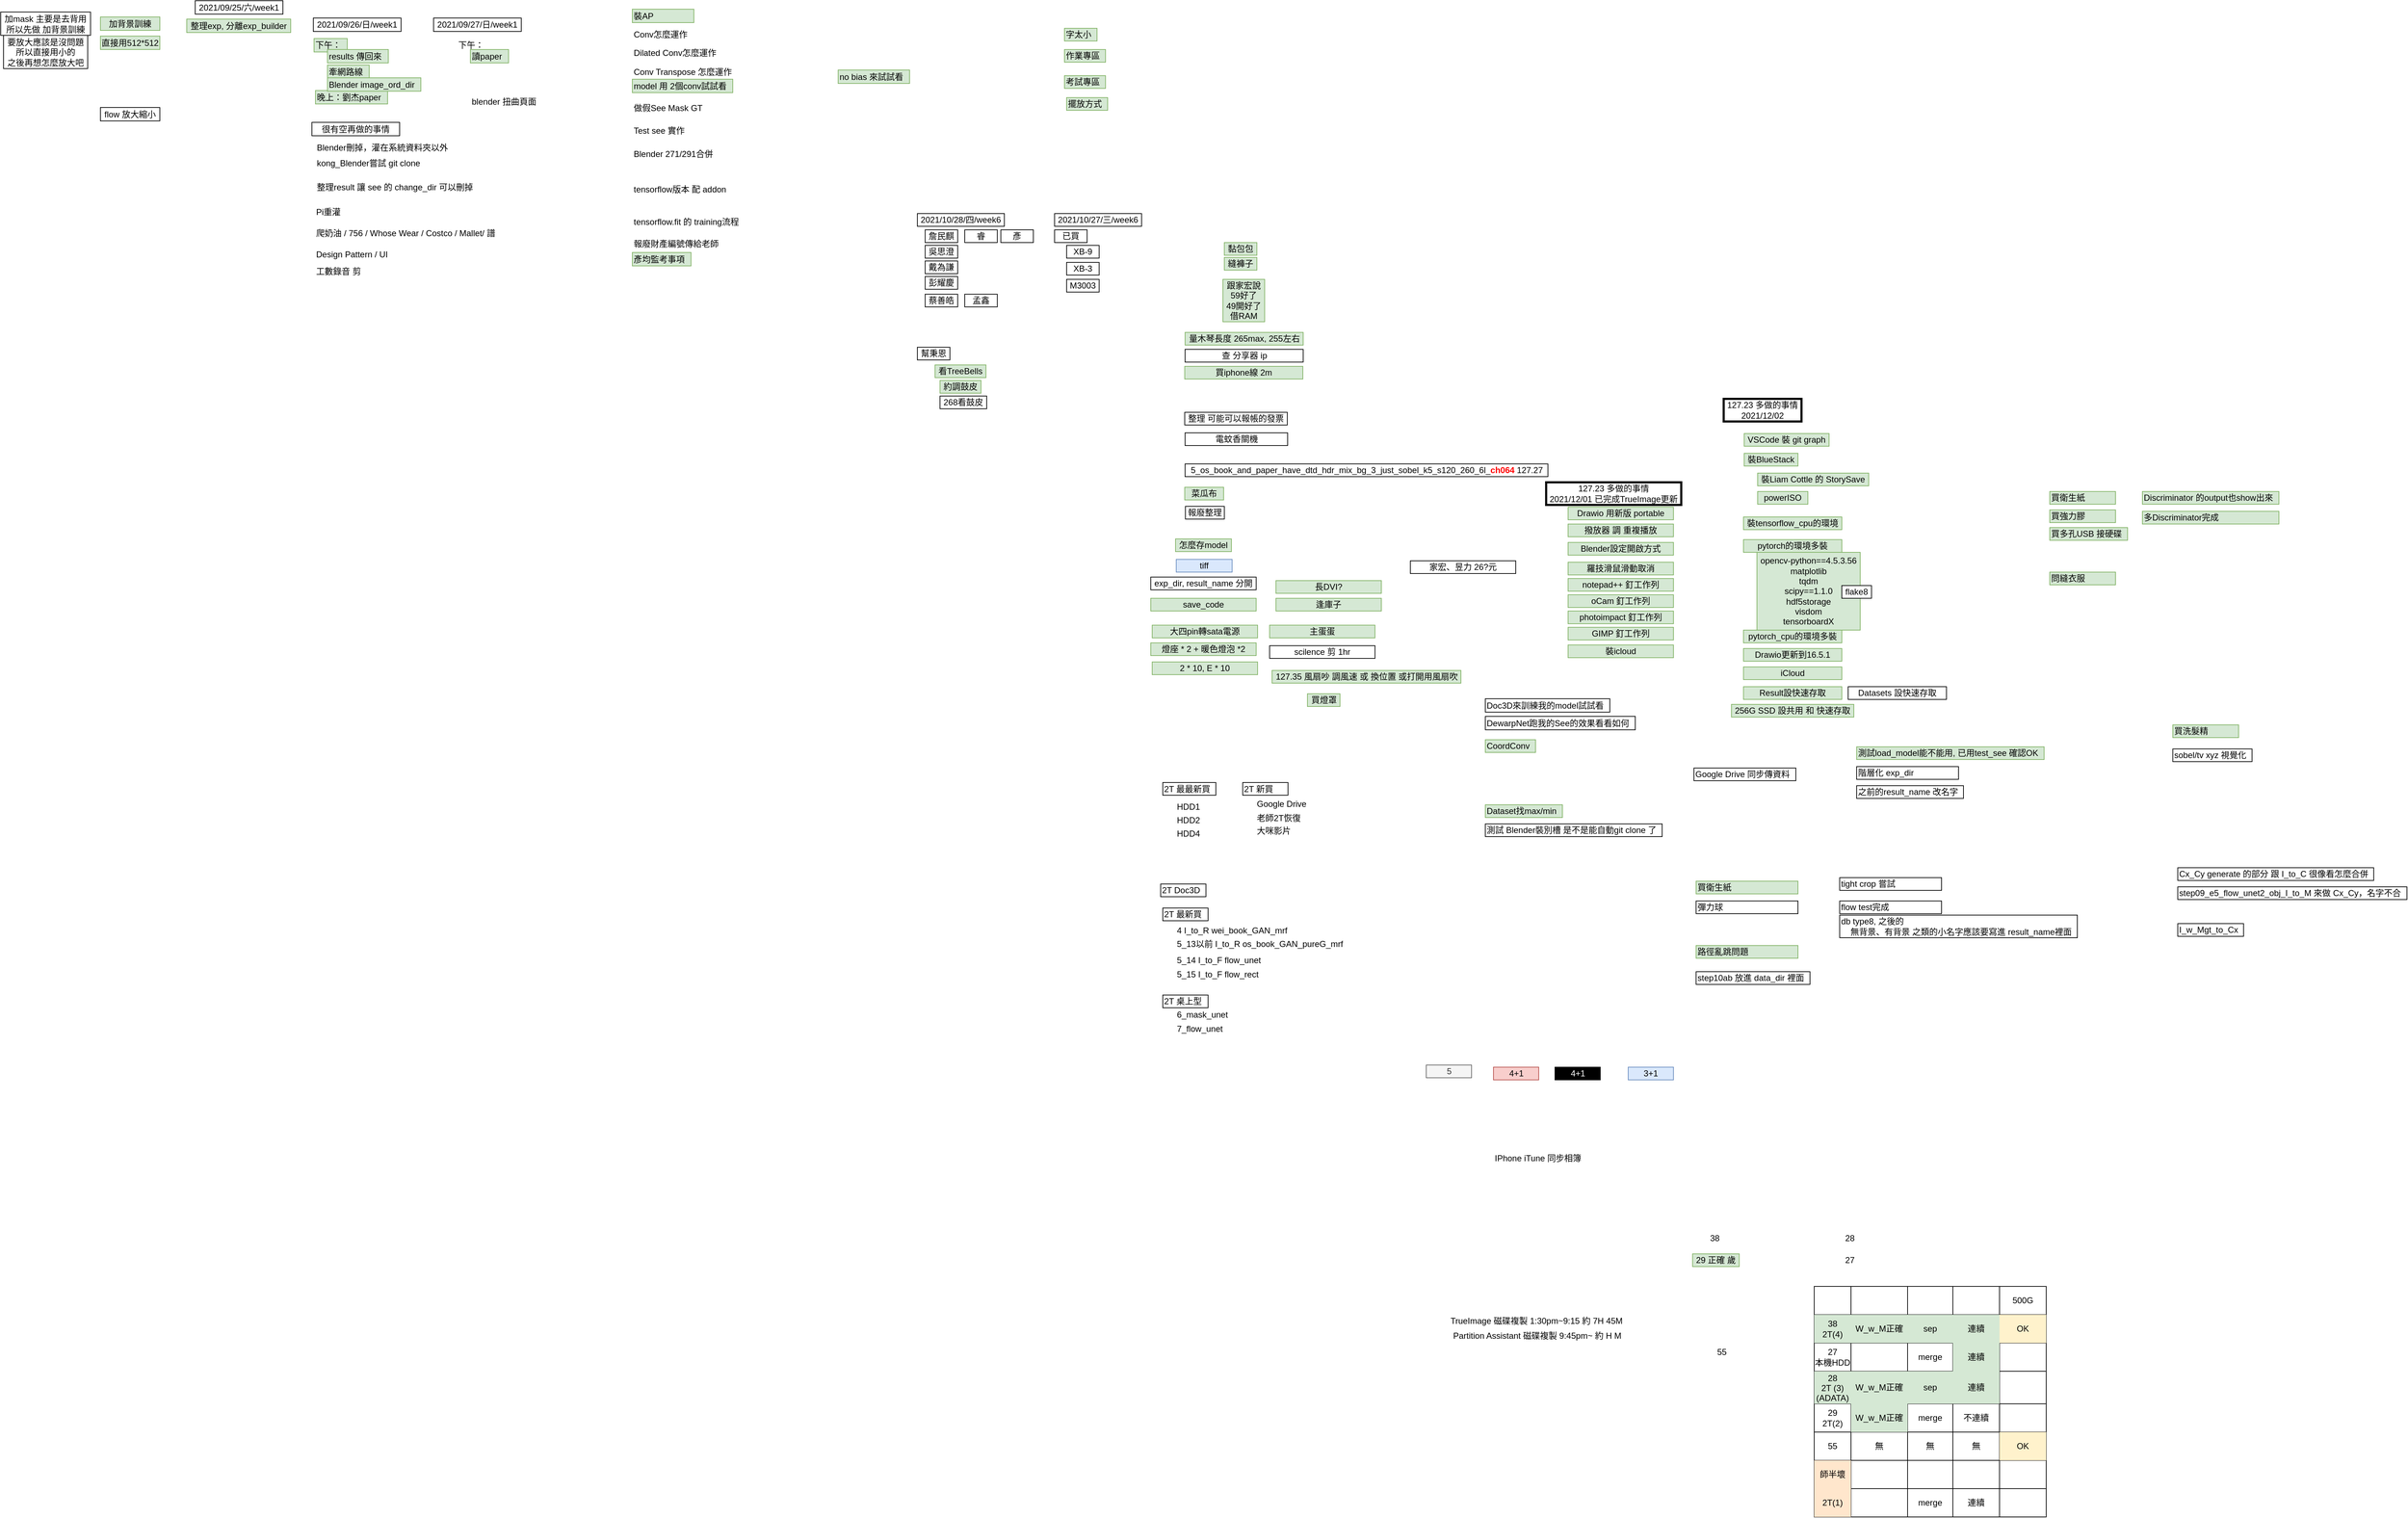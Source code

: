 <mxfile version="16.5.1" type="device"><diagram id="uDpxxkspIteosalT3DO5" name="第1頁"><mxGraphModel dx="1422" dy="865" grid="0" gridSize="1" guides="1" tooltips="1" connect="1" arrows="1" fold="1" page="0" pageScale="1" pageWidth="827" pageHeight="1169" math="0" shadow="0"><root><mxCell id="0"/><mxCell id="1" parent="0"/><mxCell id="Za3MNvNCFRPRlyvjwcOU-1" value="flow 放大縮小" style="rounded=0;whiteSpace=wrap;html=1;" parent="1" vertex="1"><mxGeometry x="340" y="390" width="84" height="19" as="geometry"/></mxCell><mxCell id="Za3MNvNCFRPRlyvjwcOU-2" value="加背景訓練" style="rounded=0;whiteSpace=wrap;html=1;fillColor=#d5e8d4;strokeColor=#82b366;" parent="1" vertex="1"><mxGeometry x="340" y="262" width="84" height="19" as="geometry"/></mxCell><mxCell id="Za3MNvNCFRPRlyvjwcOU-3" value="直接用512*512" style="rounded=0;whiteSpace=wrap;html=1;fillColor=#d5e8d4;strokeColor=#82b366;" parent="1" vertex="1"><mxGeometry x="340" y="289" width="84" height="19" as="geometry"/></mxCell><mxCell id="Za3MNvNCFRPRlyvjwcOU-4" value="加mask 主要是去背用&lt;br&gt;所以先做 加背景訓練" style="rounded=0;whiteSpace=wrap;html=1;" parent="1" vertex="1"><mxGeometry x="199" y="255" width="127" height="33" as="geometry"/></mxCell><mxCell id="Za3MNvNCFRPRlyvjwcOU-5" value="要放大應該是沒問題&lt;br&gt;所以直接用小的&lt;br&gt;之後再想怎麼放大吧" style="rounded=0;whiteSpace=wrap;html=1;" parent="1" vertex="1"><mxGeometry x="203" y="288" width="119" height="47" as="geometry"/></mxCell><mxCell id="7-UM8-9DbwGqeUvCle2g-1" value="整理exp, 分離exp_builder" style="rounded=0;whiteSpace=wrap;html=1;fillColor=#d5e8d4;strokeColor=#82b366;" parent="1" vertex="1"><mxGeometry x="462" y="265" width="147" height="19" as="geometry"/></mxCell><mxCell id="YjZ_832kcg7ZtgB7gZkG-1" value="下午：" style="rounded=0;whiteSpace=wrap;html=1;align=left;strokeColor=#82b366;fillColor=#d5e8d4;" parent="1" vertex="1"><mxGeometry x="642" y="292.5" width="47" height="19" as="geometry"/></mxCell><mxCell id="YjZ_832kcg7ZtgB7gZkG-6" value="晚上：劉杰paper" style="rounded=0;whiteSpace=wrap;html=1;align=left;strokeColor=#82b366;fillColor=#d5e8d4;" parent="1" vertex="1"><mxGeometry x="644" y="366" width="102" height="19" as="geometry"/></mxCell><mxCell id="YjZ_832kcg7ZtgB7gZkG-8" value="2021/09/26/日/week1" style="rounded=0;whiteSpace=wrap;html=1;" parent="1" vertex="1"><mxGeometry x="641" y="263.5" width="124" height="19" as="geometry"/></mxCell><mxCell id="YjZ_832kcg7ZtgB7gZkG-10" value="2021/09/25/六/week1" style="rounded=0;whiteSpace=wrap;html=1;" parent="1" vertex="1"><mxGeometry x="474" y="239" width="124" height="19" as="geometry"/></mxCell><mxCell id="YjZ_832kcg7ZtgB7gZkG-12" value="results 傳回來" style="rounded=0;whiteSpace=wrap;html=1;align=left;strokeColor=#82b366;fillColor=#d5e8d4;" parent="1" vertex="1"><mxGeometry x="661" y="308" width="86" height="19" as="geometry"/></mxCell><mxCell id="YjZ_832kcg7ZtgB7gZkG-13" value="牽網路線" style="rounded=0;whiteSpace=wrap;html=1;align=left;strokeColor=#82b366;fillColor=#d5e8d4;" parent="1" vertex="1"><mxGeometry x="661" y="330" width="59" height="19" as="geometry"/></mxCell><mxCell id="YjZ_832kcg7ZtgB7gZkG-15" value="Blender image_ord_dir&lt;br&gt;" style="rounded=0;whiteSpace=wrap;html=1;align=left;strokeColor=#82b366;fillColor=#d5e8d4;" parent="1" vertex="1"><mxGeometry x="661" y="348" width="132" height="19" as="geometry"/></mxCell><mxCell id="8y5G4Q48BDgz61esXcCY-1" value="很有空再做的事情" style="rounded=0;whiteSpace=wrap;html=1;" parent="1" vertex="1"><mxGeometry x="639" y="411" width="124" height="19" as="geometry"/></mxCell><mxCell id="8y5G4Q48BDgz61esXcCY-2" value="Blender刪掉，灌在系統資料夾以外" style="rounded=0;whiteSpace=wrap;html=1;align=left;strokeColor=none;fillColor=none;" parent="1" vertex="1"><mxGeometry x="644" y="437" width="196" height="19" as="geometry"/></mxCell><mxCell id="8y5G4Q48BDgz61esXcCY-3" value="kong_Blender嘗試 git clone" style="rounded=0;whiteSpace=wrap;html=1;align=left;strokeColor=none;fillColor=none;" parent="1" vertex="1"><mxGeometry x="644" y="459" width="196" height="19" as="geometry"/></mxCell><mxCell id="8y5G4Q48BDgz61esXcCY-5" value="下午：" style="rounded=0;whiteSpace=wrap;html=1;align=left;strokeColor=none;fillColor=none;" parent="1" vertex="1"><mxGeometry x="844" y="292.5" width="47" height="19" as="geometry"/></mxCell><mxCell id="8y5G4Q48BDgz61esXcCY-7" value="2021/09/27/日/week1" style="rounded=0;whiteSpace=wrap;html=1;" parent="1" vertex="1"><mxGeometry x="811" y="263.5" width="124" height="19" as="geometry"/></mxCell><mxCell id="8y5G4Q48BDgz61esXcCY-8" value="讀paper" style="rounded=0;whiteSpace=wrap;html=1;align=left;strokeColor=#82b366;fillColor=#d5e8d4;" parent="1" vertex="1"><mxGeometry x="863" y="308" width="54" height="19" as="geometry"/></mxCell><mxCell id="hG3QWL95dXc5_kRR5VCE-1" value="整理result 讓 see 的 change_dir 可以刪掉" style="rounded=0;whiteSpace=wrap;html=1;align=left;strokeColor=none;fillColor=none;" parent="1" vertex="1"><mxGeometry x="644" y="493" width="232" height="19" as="geometry"/></mxCell><mxCell id="hG3QWL95dXc5_kRR5VCE-2" value="blender 扭曲頁面" style="rounded=0;whiteSpace=wrap;html=1;align=left;strokeColor=none;fillColor=none;" parent="1" vertex="1"><mxGeometry x="863" y="372" width="102" height="19" as="geometry"/></mxCell><mxCell id="-szhbY_fVIkYuJmN7N0B-1" value="model 用 2個conv試試看" style="rounded=0;whiteSpace=wrap;html=1;align=left;strokeColor=#82b366;fillColor=#d5e8d4;" parent="1" vertex="1"><mxGeometry x="1092" y="350" width="142" height="19" as="geometry"/></mxCell><mxCell id="-szhbY_fVIkYuJmN7N0B-2" value="Pi重灌" style="rounded=0;whiteSpace=wrap;html=1;align=left;strokeColor=none;fillColor=none;" parent="1" vertex="1"><mxGeometry x="643" y="528" width="46" height="19" as="geometry"/></mxCell><mxCell id="-szhbY_fVIkYuJmN7N0B-3" value="爬奶油 / 756 / Whose Wear / Costco / Mallet/ 譜" style="rounded=0;whiteSpace=wrap;html=1;align=left;strokeColor=none;fillColor=none;" parent="1" vertex="1"><mxGeometry x="643" y="558" width="264" height="19" as="geometry"/></mxCell><mxCell id="-szhbY_fVIkYuJmN7N0B-4" value="Design Pattern / UI&amp;nbsp;" style="rounded=0;whiteSpace=wrap;html=1;align=left;strokeColor=none;fillColor=none;" parent="1" vertex="1"><mxGeometry x="643" y="588" width="264" height="19" as="geometry"/></mxCell><mxCell id="-szhbY_fVIkYuJmN7N0B-5" value="工數錄音 剪" style="rounded=0;whiteSpace=wrap;html=1;align=left;strokeColor=none;fillColor=none;" parent="1" vertex="1"><mxGeometry x="643" y="612" width="264" height="19" as="geometry"/></mxCell><mxCell id="-szhbY_fVIkYuJmN7N0B-6" value="Conv怎麼運作" style="rounded=0;whiteSpace=wrap;html=1;align=left;strokeColor=none;fillColor=none;" parent="1" vertex="1"><mxGeometry x="1092" y="277" width="87" height="19" as="geometry"/></mxCell><mxCell id="-szhbY_fVIkYuJmN7N0B-7" value="Dilated Conv怎麼運作" style="rounded=0;whiteSpace=wrap;html=1;align=left;strokeColor=none;fillColor=none;" parent="1" vertex="1"><mxGeometry x="1092" y="303" width="128" height="19" as="geometry"/></mxCell><mxCell id="-szhbY_fVIkYuJmN7N0B-9" value="Conv Transpose 怎麼運作" style="rounded=0;whiteSpace=wrap;html=1;align=left;strokeColor=none;fillColor=none;" parent="1" vertex="1"><mxGeometry x="1092" y="330" width="150" height="19" as="geometry"/></mxCell><mxCell id="-szhbY_fVIkYuJmN7N0B-11" value="做假See Mask GT" style="rounded=0;whiteSpace=wrap;html=1;align=left;strokeColor=none;fillColor=none;" parent="1" vertex="1"><mxGeometry x="1092" y="381" width="108" height="19" as="geometry"/></mxCell><mxCell id="-szhbY_fVIkYuJmN7N0B-12" value="Test see 實作" style="rounded=0;whiteSpace=wrap;html=1;align=left;strokeColor=none;fillColor=none;" parent="1" vertex="1"><mxGeometry x="1092" y="413" width="83" height="19" as="geometry"/></mxCell><mxCell id="-szhbY_fVIkYuJmN7N0B-13" value="Blender 271/291合併" style="rounded=0;whiteSpace=wrap;html=1;align=left;strokeColor=none;fillColor=none;" parent="1" vertex="1"><mxGeometry x="1092" y="446" width="123" height="19" as="geometry"/></mxCell><mxCell id="-szhbY_fVIkYuJmN7N0B-14" value="tensorflow版本 配 addon" style="rounded=0;whiteSpace=wrap;html=1;align=left;strokeColor=none;fillColor=none;" parent="1" vertex="1"><mxGeometry x="1092" y="496" width="142" height="19" as="geometry"/></mxCell><mxCell id="-szhbY_fVIkYuJmN7N0B-16" value="tensorflow.fit 的 training流程" style="rounded=0;whiteSpace=wrap;html=1;align=left;strokeColor=none;fillColor=none;" parent="1" vertex="1"><mxGeometry x="1092" y="542" width="160" height="19" as="geometry"/></mxCell><mxCell id="-szhbY_fVIkYuJmN7N0B-18" value="報廢財產編號傳給老師" style="rounded=0;whiteSpace=wrap;html=1;align=left;strokeColor=none;fillColor=none;" parent="1" vertex="1"><mxGeometry x="1092" y="573" width="131" height="19" as="geometry"/></mxCell><mxCell id="-szhbY_fVIkYuJmN7N0B-19" value="彥均監考事項" style="rounded=0;whiteSpace=wrap;html=1;align=left;strokeColor=#82b366;fillColor=#d5e8d4;strokeWidth=1;" parent="1" vertex="1"><mxGeometry x="1092" y="595" width="83" height="19" as="geometry"/></mxCell><mxCell id="-szhbY_fVIkYuJmN7N0B-21" value="DewarpNet跑我的See的效果看看如何" style="rounded=0;whiteSpace=wrap;html=1;align=left;" parent="1" vertex="1"><mxGeometry x="2298" y="1251" width="212" height="19" as="geometry"/></mxCell><mxCell id="-szhbY_fVIkYuJmN7N0B-22" value="Doc3D來訓練我的model試試看" style="rounded=0;whiteSpace=wrap;html=1;align=left;" parent="1" vertex="1"><mxGeometry x="2298" y="1226" width="176" height="19" as="geometry"/></mxCell><mxCell id="-szhbY_fVIkYuJmN7N0B-23" value="no bias 來試試看" style="rounded=0;whiteSpace=wrap;html=1;align=left;strokeColor=#82b366;fillColor=#d5e8d4;" parent="1" vertex="1"><mxGeometry x="1383" y="337" width="101" height="19" as="geometry"/></mxCell><mxCell id="-szhbY_fVIkYuJmN7N0B-24" value="裝AP" style="rounded=0;whiteSpace=wrap;html=1;align=left;strokeColor=#82b366;fillColor=#d5e8d4;" parent="1" vertex="1"><mxGeometry x="1092" y="251" width="87" height="19" as="geometry"/></mxCell><mxCell id="-szhbY_fVIkYuJmN7N0B-25" value="字太小" style="rounded=0;whiteSpace=wrap;html=1;align=left;strokeColor=#82b366;fillColor=#d5e8d4;" parent="1" vertex="1"><mxGeometry x="1703" y="278" width="46" height="18" as="geometry"/></mxCell><mxCell id="-szhbY_fVIkYuJmN7N0B-26" value="作業專區&lt;br&gt;" style="rounded=0;whiteSpace=wrap;html=1;align=left;strokeColor=#82b366;fillColor=#d5e8d4;" parent="1" vertex="1"><mxGeometry x="1703" y="308" width="58" height="18" as="geometry"/></mxCell><mxCell id="-szhbY_fVIkYuJmN7N0B-27" value="考試專區" style="rounded=0;whiteSpace=wrap;html=1;align=left;strokeColor=#82b366;fillColor=#d5e8d4;" parent="1" vertex="1"><mxGeometry x="1703" y="345" width="58" height="18" as="geometry"/></mxCell><mxCell id="-szhbY_fVIkYuJmN7N0B-28" value="擺放方式" style="rounded=0;whiteSpace=wrap;html=1;align=left;strokeColor=#82b366;fillColor=#d5e8d4;" parent="1" vertex="1"><mxGeometry x="1706" y="376" width="58" height="18" as="geometry"/></mxCell><mxCell id="I0VZ1-hL09WGgIWcwjWX-1" value="吳思澄" style="rounded=0;whiteSpace=wrap;html=1;" parent="1" vertex="1"><mxGeometry x="1506" y="585" width="46" height="18" as="geometry"/></mxCell><mxCell id="I0VZ1-hL09WGgIWcwjWX-2" value="詹民麒" style="rounded=0;whiteSpace=wrap;html=1;" parent="1" vertex="1"><mxGeometry x="1506" y="563" width="46" height="18" as="geometry"/></mxCell><mxCell id="I0VZ1-hL09WGgIWcwjWX-3" value="戴為謙" style="rounded=0;whiteSpace=wrap;html=1;" parent="1" vertex="1"><mxGeometry x="1506" y="607" width="46" height="18" as="geometry"/></mxCell><mxCell id="I0VZ1-hL09WGgIWcwjWX-4" value="彭耀慶" style="rounded=0;whiteSpace=wrap;html=1;" parent="1" vertex="1"><mxGeometry x="1506" y="629" width="46" height="18" as="geometry"/></mxCell><mxCell id="I0VZ1-hL09WGgIWcwjWX-5" value="2021/10/28/四/week6" style="rounded=0;whiteSpace=wrap;html=1;" parent="1" vertex="1"><mxGeometry x="1495" y="540" width="123" height="18" as="geometry"/></mxCell><mxCell id="I0VZ1-hL09WGgIWcwjWX-6" value="2021/10/27/三/week6" style="rounded=0;whiteSpace=wrap;html=1;" parent="1" vertex="1"><mxGeometry x="1689" y="540" width="123" height="18" as="geometry"/></mxCell><mxCell id="I0VZ1-hL09WGgIWcwjWX-7" value="XB-9" style="rounded=0;whiteSpace=wrap;html=1;" parent="1" vertex="1"><mxGeometry x="1706" y="585" width="46" height="18" as="geometry"/></mxCell><mxCell id="I0VZ1-hL09WGgIWcwjWX-8" value="XB-3" style="rounded=0;whiteSpace=wrap;html=1;" parent="1" vertex="1"><mxGeometry x="1706" y="609" width="46" height="18" as="geometry"/></mxCell><mxCell id="I0VZ1-hL09WGgIWcwjWX-9" value="M3003" style="rounded=0;whiteSpace=wrap;html=1;" parent="1" vertex="1"><mxGeometry x="1706" y="633" width="46" height="18" as="geometry"/></mxCell><mxCell id="I0VZ1-hL09WGgIWcwjWX-10" value="已買" style="rounded=0;whiteSpace=wrap;html=1;" parent="1" vertex="1"><mxGeometry x="1689" y="563" width="46" height="18" as="geometry"/></mxCell><mxCell id="I0VZ1-hL09WGgIWcwjWX-11" value="看TreeBells" style="rounded=0;whiteSpace=wrap;html=1;fillColor=#d5e8d4;strokeColor=#82b366;" parent="1" vertex="1"><mxGeometry x="1520" y="754" width="72" height="18" as="geometry"/></mxCell><mxCell id="I0VZ1-hL09WGgIWcwjWX-12" value="約調鼓皮" style="rounded=0;whiteSpace=wrap;html=1;fillColor=#d5e8d4;strokeColor=#82b366;" parent="1" vertex="1"><mxGeometry x="1527" y="776" width="58" height="18" as="geometry"/></mxCell><mxCell id="I0VZ1-hL09WGgIWcwjWX-13" value="幫秉恩" style="rounded=0;whiteSpace=wrap;html=1;" parent="1" vertex="1"><mxGeometry x="1495" y="729" width="46" height="18" as="geometry"/></mxCell><mxCell id="fPGKfaNQE9V1lWTOlZ2O-1" value="黏包包" style="rounded=0;whiteSpace=wrap;html=1;fillColor=#d5e8d4;strokeColor=#82b366;" parent="1" vertex="1"><mxGeometry x="1929" y="581" width="46" height="18" as="geometry"/></mxCell><mxCell id="fPGKfaNQE9V1lWTOlZ2O-2" value="縫褲子" style="rounded=0;whiteSpace=wrap;html=1;fillColor=#d5e8d4;strokeColor=#82b366;" parent="1" vertex="1"><mxGeometry x="1929" y="602" width="46" height="18" as="geometry"/></mxCell><mxCell id="fPGKfaNQE9V1lWTOlZ2O-3" value="跟家宏說&lt;br&gt;59好了&lt;br&gt;49開好了&lt;br&gt;借RAM" style="rounded=0;whiteSpace=wrap;html=1;fillColor=#d5e8d4;strokeColor=#82b366;" parent="1" vertex="1"><mxGeometry x="1927" y="633" width="59" height="60" as="geometry"/></mxCell><mxCell id="fPGKfaNQE9V1lWTOlZ2O-4" value="量木琴長度 265max, 255左右" style="rounded=0;whiteSpace=wrap;html=1;fillColor=#d5e8d4;strokeColor=#82b366;" parent="1" vertex="1"><mxGeometry x="1873.5" y="708" width="167" height="18" as="geometry"/></mxCell><mxCell id="fPGKfaNQE9V1lWTOlZ2O-5" value="查 分享器 ip" style="rounded=0;whiteSpace=wrap;html=1;" parent="1" vertex="1"><mxGeometry x="1873.5" y="732" width="167" height="18" as="geometry"/></mxCell><mxCell id="fPGKfaNQE9V1lWTOlZ2O-6" value="買iphone線 2m" style="rounded=0;whiteSpace=wrap;html=1;fillColor=#d5e8d4;strokeColor=#82b366;" parent="1" vertex="1"><mxGeometry x="1873" y="756" width="167" height="18" as="geometry"/></mxCell><mxCell id="QEmrz3CY0vpgoNMgtdOE-1" value="5_os_book_and_paper_have_dtd_hdr_mix_bg_3_just_sobel_k5_s120_260_6l_&lt;b&gt;&lt;font color=&quot;#ff0000&quot;&gt;ch064&lt;/font&gt;&lt;/b&gt; 127.27" style="rounded=0;whiteSpace=wrap;html=1;" parent="1" vertex="1"><mxGeometry x="1873.5" y="894" width="513" height="18" as="geometry"/></mxCell><mxCell id="QEmrz3CY0vpgoNMgtdOE-2" value="整理 可能可以報帳的發票" style="rounded=0;whiteSpace=wrap;html=1;" parent="1" vertex="1"><mxGeometry x="1873" y="821" width="145" height="18" as="geometry"/></mxCell><mxCell id="QEmrz3CY0vpgoNMgtdOE-3" value="電蚊香關機" style="rounded=0;whiteSpace=wrap;html=1;" parent="1" vertex="1"><mxGeometry x="1873.5" y="850" width="145" height="18" as="geometry"/></mxCell><mxCell id="Bo6K6HLFb34cklaW_hLP-1" value="蔡善皓" style="rounded=0;whiteSpace=wrap;html=1;" parent="1" vertex="1"><mxGeometry x="1506" y="654" width="46" height="18" as="geometry"/></mxCell><mxCell id="_4C3WFZaETXj_j84obfW-1" value="睿" style="rounded=0;whiteSpace=wrap;html=1;" parent="1" vertex="1"><mxGeometry x="1562" y="563" width="46" height="18" as="geometry"/></mxCell><mxCell id="_4C3WFZaETXj_j84obfW-2" value="孟鑫" style="rounded=0;whiteSpace=wrap;html=1;" parent="1" vertex="1"><mxGeometry x="1562" y="654" width="46" height="18" as="geometry"/></mxCell><mxCell id="XqHQxLnustpTSt6_s6o5-1" value="彥" style="rounded=0;whiteSpace=wrap;html=1;" parent="1" vertex="1"><mxGeometry x="1613" y="563" width="46" height="18" as="geometry"/></mxCell><mxCell id="dCTGMyUfsefNcdr5QJaF-1" value="菜瓜布" style="rounded=0;whiteSpace=wrap;html=1;fillColor=#d5e8d4;strokeColor=#82b366;" parent="1" vertex="1"><mxGeometry x="1873" y="927" width="55" height="18" as="geometry"/></mxCell><mxCell id="dCTGMyUfsefNcdr5QJaF-2" value="報廢整理" style="rounded=0;whiteSpace=wrap;html=1;" parent="1" vertex="1"><mxGeometry x="1874" y="954" width="55" height="18" as="geometry"/></mxCell><mxCell id="vY2FCdi__bd9QW5V62NL-1" value="怎麼存model" style="rounded=0;whiteSpace=wrap;html=1;fillColor=#d5e8d4;strokeColor=#82b366;" parent="1" vertex="1"><mxGeometry x="1860" y="1000" width="79" height="18" as="geometry"/></mxCell><mxCell id="dOgCvy92DnJN87wMGasZ-1" value="tiff" style="rounded=0;whiteSpace=wrap;html=1;fillColor=#dae8fc;strokeColor=#6c8ebf;" parent="1" vertex="1"><mxGeometry x="1861" y="1029" width="79" height="18" as="geometry"/></mxCell><mxCell id="dOgCvy92DnJN87wMGasZ-3" value="exp_dir, result_name 分開" style="rounded=0;whiteSpace=wrap;html=1;" parent="1" vertex="1"><mxGeometry x="1825" y="1054" width="149" height="18" as="geometry"/></mxCell><mxCell id="iKpveveqbpTPSAL2ZMRT-1" value="save_code" style="rounded=0;whiteSpace=wrap;html=1;fillColor=#d5e8d4;strokeColor=#82b366;" parent="1" vertex="1"><mxGeometry x="1825" y="1084" width="149" height="18" as="geometry"/></mxCell><mxCell id="LdQAi6jqKxuk1QBLoYY1-1" value="逢庫子" style="rounded=0;whiteSpace=wrap;html=1;fillColor=#d5e8d4;strokeColor=#82b366;" parent="1" vertex="1"><mxGeometry x="2002" y="1084" width="149" height="18" as="geometry"/></mxCell><mxCell id="xPXvLTB6MifNpNU-22o_-1" value="長DVI?" style="rounded=0;whiteSpace=wrap;html=1;fillColor=#d5e8d4;strokeColor=#82b366;" parent="1" vertex="1"><mxGeometry x="2002" y="1059" width="149" height="18" as="geometry"/></mxCell><mxCell id="TrfbtWyXk30ZJxiYt_8p-2" value="大四pin轉sata電源" style="rounded=0;whiteSpace=wrap;html=1;fillColor=#d5e8d4;strokeColor=#82b366;" parent="1" vertex="1"><mxGeometry x="1827" y="1122" width="149" height="18" as="geometry"/></mxCell><mxCell id="q8HTu3Boev2juC1MxxVq-1" value="燈座 * 2 + 暖色燈泡 *2" style="rounded=0;whiteSpace=wrap;html=1;fillColor=#d5e8d4;strokeColor=#82b366;" parent="1" vertex="1"><mxGeometry x="1825" y="1147" width="149" height="18" as="geometry"/></mxCell><mxCell id="q8HTu3Boev2juC1MxxVq-2" value="2 * 10, E * 10" style="rounded=0;whiteSpace=wrap;html=1;fillColor=#d5e8d4;strokeColor=#82b366;" parent="1" vertex="1"><mxGeometry x="1827" y="1174" width="149" height="18" as="geometry"/></mxCell><mxCell id="tsexRQnn-749T9InPbCh-2" value="主蛋蛋" style="rounded=0;whiteSpace=wrap;html=1;fillColor=#d5e8d4;strokeColor=#82b366;" parent="1" vertex="1"><mxGeometry x="1993" y="1122" width="149" height="18" as="geometry"/></mxCell><mxCell id="tsexRQnn-749T9InPbCh-4" value="scilence 剪 1hr" style="rounded=0;whiteSpace=wrap;html=1;" parent="1" vertex="1"><mxGeometry x="1993" y="1151" width="149" height="18" as="geometry"/></mxCell><mxCell id="tsexRQnn-749T9InPbCh-5" value="家宏、昱力 26?元" style="rounded=0;whiteSpace=wrap;html=1;" parent="1" vertex="1"><mxGeometry x="2192" y="1031" width="149" height="18" as="geometry"/></mxCell><mxCell id="tsexRQnn-749T9InPbCh-6" value="127.23 多做的事情 &lt;br&gt;2021/12/01 已完成TrueImage更新" style="rounded=0;whiteSpace=wrap;html=1;strokeWidth=3;" parent="1" vertex="1"><mxGeometry x="2384" y="920" width="191" height="32" as="geometry"/></mxCell><mxCell id="tsexRQnn-749T9InPbCh-7" value="Drawio 用新版 portable" style="rounded=0;whiteSpace=wrap;html=1;fillColor=#d5e8d4;strokeColor=#82b366;" parent="1" vertex="1"><mxGeometry x="2415" y="955" width="149" height="18" as="geometry"/></mxCell><mxCell id="ZOMazHKIba1eb9m_Hxli-1" value="127.35 風扇吵 調風速 或 換位置 或打開用風扇吹" style="rounded=0;whiteSpace=wrap;html=1;fillColor=#d5e8d4;strokeColor=#82b366;" parent="1" vertex="1"><mxGeometry x="1996.5" y="1186" width="267" height="18" as="geometry"/></mxCell><mxCell id="ZOMazHKIba1eb9m_Hxli-2" value="買燈罩" style="rounded=0;whiteSpace=wrap;html=1;fillColor=#d5e8d4;strokeColor=#82b366;" parent="1" vertex="1"><mxGeometry x="2046.5" y="1219" width="46" height="18" as="geometry"/></mxCell><mxCell id="ZOMazHKIba1eb9m_Hxli-3" value="撥放器 調 重複播放" style="rounded=0;whiteSpace=wrap;html=1;fillColor=#d5e8d4;strokeColor=#82b366;" parent="1" vertex="1"><mxGeometry x="2415" y="979" width="149" height="18" as="geometry"/></mxCell><mxCell id="ZOMazHKIba1eb9m_Hxli-4" value="2T Doc3D" style="rounded=0;whiteSpace=wrap;html=1;align=left;" parent="1" vertex="1"><mxGeometry x="1839" y="1488" width="64" height="18" as="geometry"/></mxCell><mxCell id="ZOMazHKIba1eb9m_Hxli-5" value="2T 新買" style="rounded=0;whiteSpace=wrap;html=1;align=left;" parent="1" vertex="1"><mxGeometry x="1955" y="1344.5" width="64" height="18" as="geometry"/></mxCell><mxCell id="ZOMazHKIba1eb9m_Hxli-6" value="2T 最新買" style="rounded=0;whiteSpace=wrap;html=1;align=left;" parent="1" vertex="1"><mxGeometry x="1842" y="1522" width="64" height="18" as="geometry"/></mxCell><mxCell id="ZOMazHKIba1eb9m_Hxli-7" value="2T 最最新買" style="rounded=0;whiteSpace=wrap;html=1;align=left;" parent="1" vertex="1"><mxGeometry x="1842" y="1344.5" width="75" height="18" as="geometry"/></mxCell><mxCell id="ZOMazHKIba1eb9m_Hxli-8" value="5" style="rounded=0;whiteSpace=wrap;html=1;fillColor=#f5f5f5;strokeColor=#666666;fontColor=#333333;" parent="1" vertex="1"><mxGeometry x="2214.5" y="1744" width="64" height="18" as="geometry"/></mxCell><mxCell id="ZOMazHKIba1eb9m_Hxli-9" value="4+1" style="rounded=0;whiteSpace=wrap;html=1;fillColor=#f8cecc;strokeColor=#b85450;" parent="1" vertex="1"><mxGeometry x="2309.5" y="1747" width="64" height="18" as="geometry"/></mxCell><mxCell id="ZOMazHKIba1eb9m_Hxli-10" value="4+1" style="rounded=0;whiteSpace=wrap;html=1;fillColor=#000000;fontColor=#FFFFFF;" parent="1" vertex="1"><mxGeometry x="2396.5" y="1747" width="64" height="18" as="geometry"/></mxCell><mxCell id="ZOMazHKIba1eb9m_Hxli-11" value="3+1" style="rounded=0;whiteSpace=wrap;html=1;fillColor=#dae8fc;strokeColor=#6c8ebf;" parent="1" vertex="1"><mxGeometry x="2500" y="1747" width="64" height="18" as="geometry"/></mxCell><mxCell id="ZOMazHKIba1eb9m_Hxli-12" value="Blender設定開啟方式" style="rounded=0;whiteSpace=wrap;html=1;fillColor=#d5e8d4;strokeColor=#82b366;" parent="1" vertex="1"><mxGeometry x="2415" y="1005" width="149" height="18" as="geometry"/></mxCell><mxCell id="ZOMazHKIba1eb9m_Hxli-13" value="CoordConv" style="rounded=0;whiteSpace=wrap;html=1;align=left;fillColor=#d5e8d4;strokeColor=#82b366;" parent="1" vertex="1"><mxGeometry x="2298" y="1284" width="71" height="18" as="geometry"/></mxCell><mxCell id="ZOMazHKIba1eb9m_Hxli-14" value="Dataset找max/min" style="rounded=0;whiteSpace=wrap;html=1;align=left;fillColor=#d5e8d4;strokeColor=#82b366;" parent="1" vertex="1"><mxGeometry x="2298" y="1376" width="109" height="18" as="geometry"/></mxCell><mxCell id="ZOMazHKIba1eb9m_Hxli-15" value="測試load_model能不能用, 已用test_see 確認OK" style="rounded=0;whiteSpace=wrap;html=1;align=left;fillColor=#d5e8d4;strokeColor=#82b366;" parent="1" vertex="1"><mxGeometry x="2823" y="1294" width="265" height="18" as="geometry"/></mxCell><mxCell id="ZOMazHKIba1eb9m_Hxli-16" value="羅技滑鼠滑動取消" style="rounded=0;whiteSpace=wrap;html=1;fillColor=#d5e8d4;strokeColor=#82b366;" parent="1" vertex="1"><mxGeometry x="2415" y="1033" width="149" height="18" as="geometry"/></mxCell><mxCell id="ZOMazHKIba1eb9m_Hxli-17" value="測試 Blender裝別槽 是不是能自動git clone 了" style="rounded=0;whiteSpace=wrap;html=1;align=left;" parent="1" vertex="1"><mxGeometry x="2298" y="1403" width="250" height="18" as="geometry"/></mxCell><mxCell id="P21vKFEXy4GCOygFM2_O-2" value="Google Drive 同步傳資料" style="rounded=0;whiteSpace=wrap;html=1;align=left;" parent="1" vertex="1"><mxGeometry x="2593" y="1324" width="144" height="18" as="geometry"/></mxCell><mxCell id="YPRyxhlkr8Fl0pIq3DKo-1" value="買衛生紙" style="rounded=0;whiteSpace=wrap;html=1;align=left;fillColor=#d5e8d4;strokeColor=#82b366;" parent="1" vertex="1"><mxGeometry x="2596" y="1484" width="144" height="18" as="geometry"/></mxCell><mxCell id="YPRyxhlkr8Fl0pIq3DKo-2" value="彈力球" style="rounded=0;whiteSpace=wrap;html=1;align=left;" parent="1" vertex="1"><mxGeometry x="2596" y="1512" width="144" height="18" as="geometry"/></mxCell><mxCell id="YPRyxhlkr8Fl0pIq3DKo-3" value="notepad++ 釘工作列" style="rounded=0;whiteSpace=wrap;html=1;fillColor=#d5e8d4;strokeColor=#82b366;" parent="1" vertex="1"><mxGeometry x="2415" y="1056" width="149" height="18" as="geometry"/></mxCell><mxCell id="nXalmpZR4IJy-ZRCc58d-1" value="之前的result_name 改名字" style="rounded=0;whiteSpace=wrap;html=1;align=left;" parent="1" vertex="1"><mxGeometry x="2823" y="1349" width="151" height="18" as="geometry"/></mxCell><mxCell id="X45Si22F4h7ubMZwu2Ni-1" value="階層化 exp_dir&lt;br&gt;" style="rounded=0;whiteSpace=wrap;html=1;align=left;" parent="1" vertex="1"><mxGeometry x="2823" y="1322" width="144" height="18" as="geometry"/></mxCell><mxCell id="_W-9As8I0lEV-FE6-Aoj-1" value="路徑亂跳問題" style="rounded=0;whiteSpace=wrap;html=1;align=left;fillColor=#d5e8d4;strokeColor=#82b366;" parent="1" vertex="1"><mxGeometry x="2596" y="1575" width="144" height="18" as="geometry"/></mxCell><mxCell id="_W-9As8I0lEV-FE6-Aoj-2" value="tight crop 嘗試" style="rounded=0;whiteSpace=wrap;html=1;align=left;" parent="1" vertex="1"><mxGeometry x="2799" y="1479" width="144" height="18" as="geometry"/></mxCell><mxCell id="_W-9As8I0lEV-FE6-Aoj-4" value="oCam 釘工作列" style="rounded=0;whiteSpace=wrap;html=1;fillColor=#d5e8d4;strokeColor=#82b366;" parent="1" vertex="1"><mxGeometry x="2415" y="1079" width="149" height="18" as="geometry"/></mxCell><mxCell id="Yq04dcfdnYtgHwR9Y06N-1" value="裝icloud" style="rounded=0;whiteSpace=wrap;html=1;fillColor=#d5e8d4;strokeColor=#82b366;" parent="1" vertex="1"><mxGeometry x="2415" y="1150" width="149" height="18" as="geometry"/></mxCell><mxCell id="Yq04dcfdnYtgHwR9Y06N-2" value="step10ab 放進 data_dir 裡面" style="rounded=0;whiteSpace=wrap;html=1;align=left;" parent="1" vertex="1"><mxGeometry x="2596" y="1612" width="161" height="18" as="geometry"/></mxCell><mxCell id="iDIA7wdNrOSiyL6qgXYf-1" value="photoimpact 釘工作列" style="rounded=0;whiteSpace=wrap;html=1;fillColor=#d5e8d4;strokeColor=#82b366;" parent="1" vertex="1"><mxGeometry x="2415" y="1102" width="149" height="18" as="geometry"/></mxCell><mxCell id="iDIA7wdNrOSiyL6qgXYf-4" value="GIMP 釘工作列" style="rounded=0;whiteSpace=wrap;html=1;fillColor=#d5e8d4;strokeColor=#82b366;" parent="1" vertex="1"><mxGeometry x="2415" y="1125" width="149" height="18" as="geometry"/></mxCell><mxCell id="JPzAO--BctgZX8p-9VZ--1" value="127.23 多做的事情 &lt;br&gt;2021/12/02" style="rounded=0;whiteSpace=wrap;html=1;strokeWidth=3;" parent="1" vertex="1"><mxGeometry x="2635" y="802" width="110" height="32" as="geometry"/></mxCell><mxCell id="JPzAO--BctgZX8p-9VZ--2" value="VSCode 裝 git graph" style="rounded=0;whiteSpace=wrap;html=1;fillColor=#d5e8d4;strokeColor=#82b366;" parent="1" vertex="1"><mxGeometry x="2664" y="851" width="120" height="18" as="geometry"/></mxCell><mxCell id="JPzAO--BctgZX8p-9VZ--4" value="5_14 I_to_F flow_unet" style="rounded=0;whiteSpace=wrap;html=1;align=left;strokeColor=none;" parent="1" vertex="1"><mxGeometry x="1860" y="1587" width="125" height="18" as="geometry"/></mxCell><mxCell id="JPzAO--BctgZX8p-9VZ--8" value="5_15 I_to_F flow_rect" style="rounded=0;whiteSpace=wrap;html=1;align=left;strokeColor=none;" parent="1" vertex="1"><mxGeometry x="1860" y="1607" width="123" height="18" as="geometry"/></mxCell><mxCell id="JPzAO--BctgZX8p-9VZ--9" value="2T 桌上型" style="rounded=0;whiteSpace=wrap;html=1;align=left;" parent="1" vertex="1"><mxGeometry x="1842" y="1645" width="64" height="18" as="geometry"/></mxCell><mxCell id="JPzAO--BctgZX8p-9VZ--10" value="Google Drive" style="rounded=0;whiteSpace=wrap;html=1;align=left;strokeColor=none;" parent="1" vertex="1"><mxGeometry x="1973" y="1365.5" width="95" height="18" as="geometry"/></mxCell><mxCell id="JPzAO--BctgZX8p-9VZ--11" value="老師2T恢復" style="rounded=0;whiteSpace=wrap;html=1;align=left;strokeColor=none;" parent="1" vertex="1"><mxGeometry x="1973" y="1385.5" width="72" height="18" as="geometry"/></mxCell><mxCell id="XSdLHiw3FpTh_LGMu43t-1" value="大咪影片" style="rounded=0;whiteSpace=wrap;html=1;align=left;strokeColor=none;" parent="1" vertex="1"><mxGeometry x="1973" y="1403.5" width="72" height="18" as="geometry"/></mxCell><mxCell id="XSdLHiw3FpTh_LGMu43t-3" value="6_mask_unet" style="rounded=0;whiteSpace=wrap;html=1;align=left;strokeColor=none;" parent="1" vertex="1"><mxGeometry x="1860" y="1664" width="82" height="18" as="geometry"/></mxCell><mxCell id="XSdLHiw3FpTh_LGMu43t-4" value="7_flow_unet" style="rounded=0;whiteSpace=wrap;html=1;align=left;strokeColor=none;" parent="1" vertex="1"><mxGeometry x="1860" y="1684" width="82" height="18" as="geometry"/></mxCell><mxCell id="XSdLHiw3FpTh_LGMu43t-6" value="5_13以前 I_to_R os_book_GAN_pureG_mrf" style="rounded=0;whiteSpace=wrap;html=1;align=left;strokeColor=none;" parent="1" vertex="1"><mxGeometry x="1860" y="1566" width="268" height="14" as="geometry"/></mxCell><mxCell id="XSdLHiw3FpTh_LGMu43t-7" value="4 I_to_R wei_book_GAN_mrf" style="rounded=0;whiteSpace=wrap;html=1;align=left;strokeColor=none;" parent="1" vertex="1"><mxGeometry x="1860" y="1547" width="160" height="14" as="geometry"/></mxCell><mxCell id="ta3zI0TV3MXd8lE0p0KO-1" value="HDD1" style="rounded=0;whiteSpace=wrap;html=1;align=left;strokeColor=none;" parent="1" vertex="1"><mxGeometry x="1860" y="1369.5" width="43" height="18" as="geometry"/></mxCell><mxCell id="ta3zI0TV3MXd8lE0p0KO-2" value="HDD2" style="rounded=0;whiteSpace=wrap;html=1;align=left;strokeColor=none;" parent="1" vertex="1"><mxGeometry x="1860" y="1388.5" width="43" height="18" as="geometry"/></mxCell><mxCell id="ta3zI0TV3MXd8lE0p0KO-3" value="HDD4" style="rounded=0;whiteSpace=wrap;html=1;align=left;strokeColor=none;" parent="1" vertex="1"><mxGeometry x="1860" y="1407.5" width="43" height="18" as="geometry"/></mxCell><mxCell id="AeDCRmdVvtbI-XYKuz3d-1" value="flow test完成" style="rounded=0;whiteSpace=wrap;html=1;align=left;" parent="1" vertex="1"><mxGeometry x="2799" y="1512" width="144" height="18" as="geometry"/></mxCell><mxCell id="AeDCRmdVvtbI-XYKuz3d-2" value="db type8, 之後的 &lt;br&gt;&amp;nbsp; &amp;nbsp; 無背景、有背景 之類的小名字應該要寫進 result_name裡面" style="rounded=0;whiteSpace=wrap;html=1;align=left;" parent="1" vertex="1"><mxGeometry x="2799" y="1532" width="336" height="32" as="geometry"/></mxCell><mxCell id="Z4BhpZLZHYQpwJtuVX-S-1" value="268看鼓皮" style="rounded=0;whiteSpace=wrap;html=1;" parent="1" vertex="1"><mxGeometry x="1527" y="798" width="66" height="18" as="geometry"/></mxCell><mxCell id="4qmeb_2Z70wqbXp3AWYl-1" value="Cx_Cy generate 的部分 跟 I_to_C 很像看怎麼合併" style="rounded=0;whiteSpace=wrap;html=1;align=left;" parent="1" vertex="1"><mxGeometry x="3277" y="1465" width="277" height="18" as="geometry"/></mxCell><mxCell id="4qmeb_2Z70wqbXp3AWYl-2" value="step09_e5_flow_unet2_obj_I_to_M 來做 Cx_Cy，名字不合" style="rounded=0;whiteSpace=wrap;align=left;" parent="1" vertex="1"><mxGeometry x="3277" y="1492" width="324" height="18" as="geometry"/></mxCell><mxCell id="4qmeb_2Z70wqbXp3AWYl-3" value="I_w_Mgt_to_Cx" style="rounded=0;whiteSpace=wrap;align=left;" parent="1" vertex="1"><mxGeometry x="3277" y="1544" width="93" height="18" as="geometry"/></mxCell><mxCell id="jqbhAP_PWROM3XdF8WBr-1" value="買洗髮精" style="rounded=0;whiteSpace=wrap;align=left;fillColor=#d5e8d4;strokeColor=#82b366;" parent="1" vertex="1"><mxGeometry x="3270" y="1263" width="93" height="18" as="geometry"/></mxCell><mxCell id="jqbhAP_PWROM3XdF8WBr-2" value="sobel/tv xyz 視覺化" style="rounded=0;whiteSpace=wrap;align=left;" parent="1" vertex="1"><mxGeometry x="3270" y="1297" width="112" height="18" as="geometry"/></mxCell><mxCell id="g27VMhXFXvXFWgdTyH8S-1" value="裝BlueStack" style="rounded=0;whiteSpace=wrap;html=1;fillColor=#d5e8d4;strokeColor=#82b366;" parent="1" vertex="1"><mxGeometry x="2664" y="879" width="76" height="18" as="geometry"/></mxCell><UserObject label="裝Liam Cottle 的 StorySave" link="https://storysave.en.softonic.com/android/download" id="g27VMhXFXvXFWgdTyH8S-2"><mxCell style="rounded=0;whiteSpace=wrap;html=1;fillColor=#d5e8d4;strokeColor=#82b366;" parent="1" vertex="1"><mxGeometry x="2683" y="907" width="157" height="18" as="geometry"/></mxCell></UserObject><mxCell id="8Ro4mtxsC54RwHIMcQKu-1" value="powerISO" style="rounded=0;whiteSpace=wrap;html=1;fillColor=#d5e8d4;strokeColor=#82b366;" parent="1" vertex="1"><mxGeometry x="2683" y="933" width="71" height="18" as="geometry"/></mxCell><mxCell id="rcFzllDe9HYSJo7e92If-1" value="買衛生紙" style="rounded=0;whiteSpace=wrap;align=left;fillColor=#d5e8d4;strokeColor=#82b366;" parent="1" vertex="1"><mxGeometry x="3096" y="933" width="93" height="18" as="geometry"/></mxCell><mxCell id="rcFzllDe9HYSJo7e92If-2" value="買強力膠" style="rounded=0;whiteSpace=wrap;align=left;fillColor=#d5e8d4;strokeColor=#82b366;" parent="1" vertex="1"><mxGeometry x="3096" y="959" width="93" height="18" as="geometry"/></mxCell><mxCell id="rcFzllDe9HYSJo7e92If-3" value="問縫衣服" style="rounded=0;whiteSpace=wrap;align=left;fillColor=#d5e8d4;strokeColor=#82b366;" parent="1" vertex="1"><mxGeometry x="3096" y="1047" width="93" height="18" as="geometry"/></mxCell><mxCell id="rcFzllDe9HYSJo7e92If-5" value="Discriminator 的output也show出來" style="rounded=0;whiteSpace=wrap;align=left;fillColor=#d5e8d4;strokeColor=#82b366;" parent="1" vertex="1"><mxGeometry x="3227" y="933" width="193" height="18" as="geometry"/></mxCell><mxCell id="rcFzllDe9HYSJo7e92If-6" value="買多孔USB 接硬碟" style="rounded=0;whiteSpace=wrap;align=left;fillColor=#d5e8d4;strokeColor=#82b366;" parent="1" vertex="1"><mxGeometry x="3096" y="984" width="110" height="18" as="geometry"/></mxCell><mxCell id="rcFzllDe9HYSJo7e92If-7" value="多Discriminator完成" style="rounded=0;whiteSpace=wrap;align=left;fillColor=#d5e8d4;strokeColor=#82b366;" parent="1" vertex="1"><mxGeometry x="3227" y="961" width="193" height="18" as="geometry"/></mxCell><mxCell id="S-IDT-ZNzSTmxHIvd9BP-1" value="裝tensorflow_cpu的環境" style="rounded=0;whiteSpace=wrap;html=1;fillColor=#d5e8d4;strokeColor=#82b366;" parent="1" vertex="1"><mxGeometry x="2663" y="969" width="139" height="18" as="geometry"/></mxCell><mxCell id="iTlK5N6RGmzFmJ63foIl-1" value="pytorch的環境多裝" style="rounded=0;whiteSpace=wrap;html=1;fillColor=#d5e8d4;strokeColor=#82b366;" parent="1" vertex="1"><mxGeometry x="2663" y="1001" width="139" height="18" as="geometry"/></mxCell><mxCell id="iTlK5N6RGmzFmJ63foIl-2" value="opencv-python==4.5.3.56&lt;br&gt;matplotlib&lt;br&gt;tqdm&lt;br&gt;scipy==1.1.0&lt;br&gt;hdf5storage&lt;br&gt;visdom&lt;br&gt;tensorboardX" style="rounded=0;whiteSpace=wrap;html=1;fillColor=#d5e8d4;strokeColor=#82b366;" parent="1" vertex="1"><mxGeometry x="2682" y="1019" width="146" height="110" as="geometry"/></mxCell><mxCell id="YY055Cpk9Wh67Mx9V5My-1" value="Drawio更新到16.5.1" style="rounded=0;whiteSpace=wrap;html=1;fillColor=#d5e8d4;strokeColor=#82b366;" parent="1" vertex="1"><mxGeometry x="2663" y="1155" width="139" height="18" as="geometry"/></mxCell><mxCell id="YY055Cpk9Wh67Mx9V5My-2" value="pytorch_cpu的環境多裝" style="rounded=0;whiteSpace=wrap;html=1;fillColor=#d5e8d4;strokeColor=#82b366;" parent="1" vertex="1"><mxGeometry x="2663" y="1129" width="139" height="18" as="geometry"/></mxCell><mxCell id="kz9Bkfy2SjpseQzWlfDu-1" value="iCloud" style="rounded=0;whiteSpace=wrap;html=1;fillColor=#d5e8d4;strokeColor=#82b366;" parent="1" vertex="1"><mxGeometry x="2663" y="1181" width="139" height="18" as="geometry"/></mxCell><mxCell id="hsShGcbCBJQR1r9mPFTY-1" value="Result設快速存取" style="rounded=0;whiteSpace=wrap;html=1;fillColor=#d5e8d4;strokeColor=#82b366;" parent="1" vertex="1"><mxGeometry x="2663" y="1209" width="139" height="18" as="geometry"/></mxCell><mxCell id="D7hjK5Dl2lJR1STxjFtD-1" value="256G SSD 設共用 和 快速存取" style="rounded=0;whiteSpace=wrap;html=1;fillColor=#d5e8d4;strokeColor=#82b366;" parent="1" vertex="1"><mxGeometry x="2646" y="1234" width="173" height="18" as="geometry"/></mxCell><mxCell id="B7yORArDewVEOGhaeN1--1" value="flake8" style="rounded=0;whiteSpace=wrap;html=1;" parent="1" vertex="1"><mxGeometry x="2802" y="1066" width="42" height="18" as="geometry"/></mxCell><mxCell id="WleK1U6SB--tt3m66ZGt-1" value="Datasets 設快速存取" style="rounded=0;whiteSpace=wrap;html=1;" parent="1" vertex="1"><mxGeometry x="2811" y="1209" width="139" height="18" as="geometry"/></mxCell><mxCell id="L0-eSVA1onjhjkmssKkx-2" value="38" style="text;html=1;strokeColor=none;fillColor=none;align=center;verticalAlign=middle;whiteSpace=wrap;rounded=0;" parent="1" vertex="1"><mxGeometry x="2611" y="1980" width="23" height="18" as="geometry"/></mxCell><mxCell id="L0-eSVA1onjhjkmssKkx-3" value="27" style="text;html=1;strokeColor=none;fillColor=none;align=center;verticalAlign=middle;whiteSpace=wrap;rounded=0;" parent="1" vertex="1"><mxGeometry x="2802" y="2011" width="23" height="18" as="geometry"/></mxCell><mxCell id="L0-eSVA1onjhjkmssKkx-4" value="28" style="text;html=1;strokeColor=none;fillColor=none;align=center;verticalAlign=middle;whiteSpace=wrap;rounded=0;" parent="1" vertex="1"><mxGeometry x="2802" y="1980" width="23" height="18" as="geometry"/></mxCell><mxCell id="L0-eSVA1onjhjkmssKkx-5" value="29 正確 歲" style="text;html=1;strokeColor=#82b366;fillColor=#d5e8d4;align=center;verticalAlign=middle;whiteSpace=wrap;rounded=0;" parent="1" vertex="1"><mxGeometry x="2591" y="2011" width="66" height="18" as="geometry"/></mxCell><mxCell id="L0-eSVA1onjhjkmssKkx-6" value="55" style="text;html=1;strokeColor=none;fillColor=none;align=center;verticalAlign=middle;whiteSpace=wrap;rounded=0;" parent="1" vertex="1"><mxGeometry x="2621" y="2141" width="23" height="18" as="geometry"/></mxCell><mxCell id="93Oe4pM5W1GZ8xIBr_y9-1" value="IPhone iTune 同步相簿" style="text;html=1;strokeColor=none;fillColor=none;align=center;verticalAlign=middle;whiteSpace=wrap;rounded=0;" parent="1" vertex="1"><mxGeometry x="2306" y="1867" width="133" height="18" as="geometry"/></mxCell><mxCell id="uNlebfxW5UBJTdVFVc30-1" value="TrueImage 磁碟複製 1:30pm~9:15 約 7H 45M" style="text;html=1;strokeColor=none;fillColor=none;align=center;verticalAlign=middle;whiteSpace=wrap;rounded=0;" parent="1" vertex="1"><mxGeometry x="2244" y="2097" width="253" height="18" as="geometry"/></mxCell><mxCell id="uNlebfxW5UBJTdVFVc30-2" value="Partition Assistant 磁碟複製 9:45pm~ 約 H M" style="text;html=1;strokeColor=none;fillColor=none;align=center;verticalAlign=middle;whiteSpace=wrap;rounded=0;" parent="1" vertex="1"><mxGeometry x="2226" y="2118" width="291" height="18" as="geometry"/></mxCell><mxCell id="Ppq8HzMP7CaladX5sqzL-1" value="" style="shape=table;startSize=0;container=1;collapsible=0;childLayout=tableLayout;" parent="1" vertex="1"><mxGeometry x="2763" y="2057" width="328" height="326" as="geometry"/></mxCell><mxCell id="Ppq8HzMP7CaladX5sqzL-2" value="" style="shape=tableRow;horizontal=0;startSize=0;swimlaneHead=0;swimlaneBody=0;top=0;left=0;bottom=0;right=0;collapsible=0;dropTarget=0;fillColor=none;points=[[0,0.5],[1,0.5]];portConstraint=eastwest;" parent="Ppq8HzMP7CaladX5sqzL-1" vertex="1"><mxGeometry width="328" height="40" as="geometry"/></mxCell><mxCell id="Ppq8HzMP7CaladX5sqzL-3" value="" style="shape=partialRectangle;html=1;whiteSpace=wrap;connectable=0;overflow=hidden;fillColor=none;top=0;left=0;bottom=0;right=0;pointerEvents=1;" parent="Ppq8HzMP7CaladX5sqzL-2" vertex="1"><mxGeometry width="52" height="40" as="geometry"><mxRectangle width="52" height="40" as="alternateBounds"/></mxGeometry></mxCell><mxCell id="Ppq8HzMP7CaladX5sqzL-4" value="" style="shape=partialRectangle;html=1;whiteSpace=wrap;connectable=0;overflow=hidden;fillColor=none;top=0;left=0;bottom=0;right=0;pointerEvents=1;" parent="Ppq8HzMP7CaladX5sqzL-2" vertex="1"><mxGeometry x="52" width="80" height="40" as="geometry"><mxRectangle width="80" height="40" as="alternateBounds"/></mxGeometry></mxCell><mxCell id="Ppq8HzMP7CaladX5sqzL-26" style="shape=partialRectangle;html=1;whiteSpace=wrap;connectable=0;overflow=hidden;fillColor=none;top=0;left=0;bottom=0;right=0;pointerEvents=1;" parent="Ppq8HzMP7CaladX5sqzL-2" vertex="1"><mxGeometry x="132" width="64" height="40" as="geometry"><mxRectangle width="64" height="40" as="alternateBounds"/></mxGeometry></mxCell><mxCell id="Ppq8HzMP7CaladX5sqzL-5" value="" style="shape=partialRectangle;html=1;whiteSpace=wrap;connectable=0;overflow=hidden;fillColor=none;top=0;left=0;bottom=0;right=0;pointerEvents=1;" parent="Ppq8HzMP7CaladX5sqzL-2" vertex="1"><mxGeometry x="196" width="66" height="40" as="geometry"><mxRectangle width="66" height="40" as="alternateBounds"/></mxGeometry></mxCell><mxCell id="Kd8yjrBL7BZSCf3YMfqp-1" value="&lt;span&gt;500G&lt;/span&gt;" style="shape=partialRectangle;html=1;whiteSpace=wrap;connectable=0;overflow=hidden;fillColor=none;top=0;left=0;bottom=0;right=0;pointerEvents=1;" parent="Ppq8HzMP7CaladX5sqzL-2" vertex="1"><mxGeometry x="262" width="66" height="40" as="geometry"><mxRectangle width="66" height="40" as="alternateBounds"/></mxGeometry></mxCell><mxCell id="Ppq8HzMP7CaladX5sqzL-6" value="" style="shape=tableRow;horizontal=0;startSize=0;swimlaneHead=0;swimlaneBody=0;top=0;left=0;bottom=0;right=0;collapsible=0;dropTarget=0;fillColor=none;points=[[0,0.5],[1,0.5]];portConstraint=eastwest;" parent="Ppq8HzMP7CaladX5sqzL-1" vertex="1"><mxGeometry y="40" width="328" height="40" as="geometry"/></mxCell><mxCell id="Ppq8HzMP7CaladX5sqzL-7" value="38&lt;br&gt;2T(4)" style="shape=partialRectangle;html=1;whiteSpace=wrap;connectable=0;overflow=hidden;fillColor=#d5e8d4;top=0;left=0;bottom=0;right=0;pointerEvents=1;strokeColor=#82b366;" parent="Ppq8HzMP7CaladX5sqzL-6" vertex="1"><mxGeometry width="52" height="40" as="geometry"><mxRectangle width="52" height="40" as="alternateBounds"/></mxGeometry></mxCell><mxCell id="Ppq8HzMP7CaladX5sqzL-8" value="&lt;span&gt;W_w_M正確&lt;/span&gt;" style="shape=partialRectangle;html=1;whiteSpace=wrap;connectable=0;overflow=hidden;fillColor=#d5e8d4;top=0;left=0;bottom=0;right=0;pointerEvents=1;strokeColor=#82b366;" parent="Ppq8HzMP7CaladX5sqzL-6" vertex="1"><mxGeometry x="52" width="80" height="40" as="geometry"><mxRectangle width="80" height="40" as="alternateBounds"/></mxGeometry></mxCell><mxCell id="Ppq8HzMP7CaladX5sqzL-27" value="sep" style="shape=partialRectangle;html=1;whiteSpace=wrap;connectable=0;overflow=hidden;fillColor=#d5e8d4;top=0;left=0;bottom=0;right=0;pointerEvents=1;strokeColor=#82b366;" parent="Ppq8HzMP7CaladX5sqzL-6" vertex="1"><mxGeometry x="132" width="64" height="40" as="geometry"><mxRectangle width="64" height="40" as="alternateBounds"/></mxGeometry></mxCell><mxCell id="Ppq8HzMP7CaladX5sqzL-9" value="連續" style="shape=partialRectangle;html=1;whiteSpace=wrap;connectable=0;overflow=hidden;fillColor=#d5e8d4;top=0;left=0;bottom=0;right=0;pointerEvents=1;strokeColor=#82b366;" parent="Ppq8HzMP7CaladX5sqzL-6" vertex="1"><mxGeometry x="196" width="66" height="40" as="geometry"><mxRectangle width="66" height="40" as="alternateBounds"/></mxGeometry></mxCell><mxCell id="Kd8yjrBL7BZSCf3YMfqp-2" value="OK" style="shape=partialRectangle;html=1;whiteSpace=wrap;connectable=0;overflow=hidden;fillColor=#fff2cc;top=0;left=0;bottom=0;right=0;pointerEvents=1;strokeColor=#d6b656;" parent="Ppq8HzMP7CaladX5sqzL-6" vertex="1"><mxGeometry x="262" width="66" height="40" as="geometry"><mxRectangle width="66" height="40" as="alternateBounds"/></mxGeometry></mxCell><mxCell id="Ppq8HzMP7CaladX5sqzL-10" value="" style="shape=tableRow;horizontal=0;startSize=0;swimlaneHead=0;swimlaneBody=0;top=0;left=0;bottom=0;right=0;collapsible=0;dropTarget=0;fillColor=none;points=[[0,0.5],[1,0.5]];portConstraint=eastwest;" parent="Ppq8HzMP7CaladX5sqzL-1" vertex="1"><mxGeometry y="80" width="328" height="40" as="geometry"/></mxCell><mxCell id="Ppq8HzMP7CaladX5sqzL-11" value="27&lt;br&gt;本機HDD" style="shape=partialRectangle;html=1;whiteSpace=wrap;connectable=0;overflow=hidden;fillColor=none;top=0;left=0;bottom=0;right=0;pointerEvents=1;" parent="Ppq8HzMP7CaladX5sqzL-10" vertex="1"><mxGeometry width="52" height="40" as="geometry"><mxRectangle width="52" height="40" as="alternateBounds"/></mxGeometry></mxCell><mxCell id="Ppq8HzMP7CaladX5sqzL-12" value="" style="shape=partialRectangle;html=1;whiteSpace=wrap;connectable=0;overflow=hidden;fillColor=none;top=0;left=0;bottom=0;right=0;pointerEvents=1;" parent="Ppq8HzMP7CaladX5sqzL-10" vertex="1"><mxGeometry x="52" width="80" height="40" as="geometry"><mxRectangle width="80" height="40" as="alternateBounds"/></mxGeometry></mxCell><mxCell id="Ppq8HzMP7CaladX5sqzL-28" value="&lt;span&gt;merge&lt;/span&gt;" style="shape=partialRectangle;html=1;whiteSpace=wrap;connectable=0;overflow=hidden;fillColor=none;top=0;left=0;bottom=0;right=0;pointerEvents=1;" parent="Ppq8HzMP7CaladX5sqzL-10" vertex="1"><mxGeometry x="132" width="64" height="40" as="geometry"><mxRectangle width="64" height="40" as="alternateBounds"/></mxGeometry></mxCell><mxCell id="Ppq8HzMP7CaladX5sqzL-13" value="&lt;span&gt;連續&lt;/span&gt;" style="shape=partialRectangle;html=1;whiteSpace=wrap;connectable=0;overflow=hidden;fillColor=#d5e8d4;top=0;left=0;bottom=0;right=0;pointerEvents=1;strokeColor=#82b366;" parent="Ppq8HzMP7CaladX5sqzL-10" vertex="1"><mxGeometry x="196" width="66" height="40" as="geometry"><mxRectangle width="66" height="40" as="alternateBounds"/></mxGeometry></mxCell><mxCell id="Kd8yjrBL7BZSCf3YMfqp-3" style="shape=partialRectangle;html=1;whiteSpace=wrap;connectable=0;overflow=hidden;fillColor=none;top=0;left=0;bottom=0;right=0;pointerEvents=1;strokeColor=default;" parent="Ppq8HzMP7CaladX5sqzL-10" vertex="1"><mxGeometry x="262" width="66" height="40" as="geometry"><mxRectangle width="66" height="40" as="alternateBounds"/></mxGeometry></mxCell><mxCell id="Ppq8HzMP7CaladX5sqzL-14" value="" style="shape=tableRow;horizontal=0;startSize=0;swimlaneHead=0;swimlaneBody=0;top=0;left=0;bottom=0;right=0;collapsible=0;dropTarget=0;fillColor=none;points=[[0,0.5],[1,0.5]];portConstraint=eastwest;" parent="Ppq8HzMP7CaladX5sqzL-1" vertex="1"><mxGeometry y="120" width="328" height="46" as="geometry"/></mxCell><mxCell id="Ppq8HzMP7CaladX5sqzL-15" value="28&lt;br&gt;2T (3)&lt;br&gt;(ADATA)&lt;br&gt;" style="shape=partialRectangle;html=1;whiteSpace=wrap;connectable=0;overflow=hidden;fillColor=#d5e8d4;top=0;left=0;bottom=0;right=0;pointerEvents=1;strokeColor=#82b366;" parent="Ppq8HzMP7CaladX5sqzL-14" vertex="1"><mxGeometry width="52" height="46" as="geometry"><mxRectangle width="52" height="46" as="alternateBounds"/></mxGeometry></mxCell><mxCell id="Ppq8HzMP7CaladX5sqzL-16" value="&lt;span&gt;W_w_M正確&lt;/span&gt;" style="shape=partialRectangle;html=1;whiteSpace=wrap;connectable=0;overflow=hidden;fillColor=#d5e8d4;top=0;left=0;bottom=0;right=0;pointerEvents=1;strokeColor=#82b366;" parent="Ppq8HzMP7CaladX5sqzL-14" vertex="1"><mxGeometry x="52" width="80" height="46" as="geometry"><mxRectangle width="80" height="46" as="alternateBounds"/></mxGeometry></mxCell><mxCell id="Ppq8HzMP7CaladX5sqzL-29" value="&lt;span&gt;sep&lt;/span&gt;" style="shape=partialRectangle;html=1;whiteSpace=wrap;connectable=0;overflow=hidden;fillColor=#d5e8d4;top=0;left=0;bottom=0;right=0;pointerEvents=1;strokeColor=#82b366;" parent="Ppq8HzMP7CaladX5sqzL-14" vertex="1"><mxGeometry x="132" width="64" height="46" as="geometry"><mxRectangle width="64" height="46" as="alternateBounds"/></mxGeometry></mxCell><mxCell id="Ppq8HzMP7CaladX5sqzL-17" value="&lt;span&gt;連續&lt;/span&gt;" style="shape=partialRectangle;html=1;whiteSpace=wrap;connectable=0;overflow=hidden;fillColor=#d5e8d4;top=0;left=0;bottom=0;right=0;pointerEvents=1;strokeColor=#82b366;" parent="Ppq8HzMP7CaladX5sqzL-14" vertex="1"><mxGeometry x="196" width="66" height="46" as="geometry"><mxRectangle width="66" height="46" as="alternateBounds"/></mxGeometry></mxCell><mxCell id="Kd8yjrBL7BZSCf3YMfqp-4" style="shape=partialRectangle;html=1;whiteSpace=wrap;connectable=0;overflow=hidden;fillColor=none;top=0;left=0;bottom=0;right=0;pointerEvents=1;strokeColor=default;" parent="Ppq8HzMP7CaladX5sqzL-14" vertex="1"><mxGeometry x="262" width="66" height="46" as="geometry"><mxRectangle width="66" height="46" as="alternateBounds"/></mxGeometry></mxCell><mxCell id="Ppq8HzMP7CaladX5sqzL-18" value="" style="shape=tableRow;horizontal=0;startSize=0;swimlaneHead=0;swimlaneBody=0;top=0;left=0;bottom=0;right=0;collapsible=0;dropTarget=0;fillColor=none;points=[[0,0.5],[1,0.5]];portConstraint=eastwest;" parent="Ppq8HzMP7CaladX5sqzL-1" vertex="1"><mxGeometry y="166" width="328" height="40" as="geometry"/></mxCell><mxCell id="Ppq8HzMP7CaladX5sqzL-19" value="29&lt;br&gt;2T(2)" style="shape=partialRectangle;html=1;whiteSpace=wrap;connectable=0;overflow=hidden;fillColor=none;top=0;left=0;bottom=0;right=0;pointerEvents=1;" parent="Ppq8HzMP7CaladX5sqzL-18" vertex="1"><mxGeometry width="52" height="40" as="geometry"><mxRectangle width="52" height="40" as="alternateBounds"/></mxGeometry></mxCell><mxCell id="Ppq8HzMP7CaladX5sqzL-20" value="W_w_M正確" style="shape=partialRectangle;html=1;whiteSpace=wrap;connectable=0;overflow=hidden;fillColor=#d5e8d4;top=0;left=0;bottom=0;right=0;pointerEvents=1;strokeColor=#82b366;" parent="Ppq8HzMP7CaladX5sqzL-18" vertex="1"><mxGeometry x="52" width="80" height="40" as="geometry"><mxRectangle width="80" height="40" as="alternateBounds"/></mxGeometry></mxCell><mxCell id="Ppq8HzMP7CaladX5sqzL-30" value="&lt;span&gt;merge&lt;/span&gt;" style="shape=partialRectangle;html=1;whiteSpace=wrap;connectable=0;overflow=hidden;fillColor=none;top=0;left=0;bottom=0;right=0;pointerEvents=1;" parent="Ppq8HzMP7CaladX5sqzL-18" vertex="1"><mxGeometry x="132" width="64" height="40" as="geometry"><mxRectangle width="64" height="40" as="alternateBounds"/></mxGeometry></mxCell><mxCell id="Ppq8HzMP7CaladX5sqzL-21" value="不連續" style="shape=partialRectangle;html=1;whiteSpace=wrap;connectable=0;overflow=hidden;fillColor=none;top=0;left=0;bottom=0;right=0;pointerEvents=1;" parent="Ppq8HzMP7CaladX5sqzL-18" vertex="1"><mxGeometry x="196" width="66" height="40" as="geometry"><mxRectangle width="66" height="40" as="alternateBounds"/></mxGeometry></mxCell><mxCell id="Kd8yjrBL7BZSCf3YMfqp-5" style="shape=partialRectangle;html=1;whiteSpace=wrap;connectable=0;overflow=hidden;fillColor=none;top=0;left=0;bottom=0;right=0;pointerEvents=1;" parent="Ppq8HzMP7CaladX5sqzL-18" vertex="1"><mxGeometry x="262" width="66" height="40" as="geometry"><mxRectangle width="66" height="40" as="alternateBounds"/></mxGeometry></mxCell><mxCell id="Ppq8HzMP7CaladX5sqzL-22" style="shape=tableRow;horizontal=0;startSize=0;swimlaneHead=0;swimlaneBody=0;top=0;left=0;bottom=0;right=0;collapsible=0;dropTarget=0;fillColor=none;points=[[0,0.5],[1,0.5]];portConstraint=eastwest;" parent="Ppq8HzMP7CaladX5sqzL-1" vertex="1"><mxGeometry y="206" width="328" height="40" as="geometry"/></mxCell><mxCell id="Ppq8HzMP7CaladX5sqzL-23" value="55" style="shape=partialRectangle;html=1;whiteSpace=wrap;connectable=0;overflow=hidden;fillColor=none;top=0;left=0;bottom=0;right=0;pointerEvents=1;" parent="Ppq8HzMP7CaladX5sqzL-22" vertex="1"><mxGeometry width="52" height="40" as="geometry"><mxRectangle width="52" height="40" as="alternateBounds"/></mxGeometry></mxCell><mxCell id="Ppq8HzMP7CaladX5sqzL-24" value="無" style="shape=partialRectangle;html=1;whiteSpace=wrap;connectable=0;overflow=hidden;fillColor=none;top=0;left=0;bottom=0;right=0;pointerEvents=1;" parent="Ppq8HzMP7CaladX5sqzL-22" vertex="1"><mxGeometry x="52" width="80" height="40" as="geometry"><mxRectangle width="80" height="40" as="alternateBounds"/></mxGeometry></mxCell><mxCell id="Ppq8HzMP7CaladX5sqzL-31" value="&lt;span&gt;無&lt;/span&gt;" style="shape=partialRectangle;html=1;whiteSpace=wrap;connectable=0;overflow=hidden;fillColor=none;top=0;left=0;bottom=0;right=0;pointerEvents=1;" parent="Ppq8HzMP7CaladX5sqzL-22" vertex="1"><mxGeometry x="132" width="64" height="40" as="geometry"><mxRectangle width="64" height="40" as="alternateBounds"/></mxGeometry></mxCell><mxCell id="Ppq8HzMP7CaladX5sqzL-25" value="&lt;span&gt;無&lt;/span&gt;" style="shape=partialRectangle;html=1;whiteSpace=wrap;connectable=0;overflow=hidden;fillColor=none;top=0;left=0;bottom=0;right=0;pointerEvents=1;" parent="Ppq8HzMP7CaladX5sqzL-22" vertex="1"><mxGeometry x="196" width="66" height="40" as="geometry"><mxRectangle width="66" height="40" as="alternateBounds"/></mxGeometry></mxCell><mxCell id="Kd8yjrBL7BZSCf3YMfqp-6" value="&lt;span&gt;OK&lt;/span&gt;" style="shape=partialRectangle;html=1;whiteSpace=wrap;connectable=0;overflow=hidden;fillColor=#fff2cc;top=0;left=0;bottom=0;right=0;pointerEvents=1;strokeColor=#d6b656;" parent="Ppq8HzMP7CaladX5sqzL-22" vertex="1"><mxGeometry x="262" width="66" height="40" as="geometry"><mxRectangle width="66" height="40" as="alternateBounds"/></mxGeometry></mxCell><mxCell id="Kd8yjrBL7BZSCf3YMfqp-9" style="shape=tableRow;horizontal=0;startSize=0;swimlaneHead=0;swimlaneBody=0;top=0;left=0;bottom=0;right=0;collapsible=0;dropTarget=0;fillColor=none;points=[[0,0.5],[1,0.5]];portConstraint=eastwest;" parent="Ppq8HzMP7CaladX5sqzL-1" vertex="1"><mxGeometry y="246" width="328" height="40" as="geometry"/></mxCell><mxCell id="Kd8yjrBL7BZSCf3YMfqp-10" value="&lt;span&gt;師半壞&lt;/span&gt;" style="shape=partialRectangle;html=1;whiteSpace=wrap;connectable=0;overflow=hidden;fillColor=#ffe6cc;top=0;left=0;bottom=0;right=0;pointerEvents=1;strokeColor=#d79b00;" parent="Kd8yjrBL7BZSCf3YMfqp-9" vertex="1"><mxGeometry width="52" height="40" as="geometry"><mxRectangle width="52" height="40" as="alternateBounds"/></mxGeometry></mxCell><mxCell id="Kd8yjrBL7BZSCf3YMfqp-11" style="shape=partialRectangle;html=1;whiteSpace=wrap;connectable=0;overflow=hidden;fillColor=none;top=0;left=0;bottom=0;right=0;pointerEvents=1;strokeColor=default;" parent="Kd8yjrBL7BZSCf3YMfqp-9" vertex="1"><mxGeometry x="52" width="80" height="40" as="geometry"><mxRectangle width="80" height="40" as="alternateBounds"/></mxGeometry></mxCell><mxCell id="Kd8yjrBL7BZSCf3YMfqp-12" style="shape=partialRectangle;html=1;whiteSpace=wrap;connectable=0;overflow=hidden;fillColor=none;top=0;left=0;bottom=0;right=0;pointerEvents=1;strokeColor=default;" parent="Kd8yjrBL7BZSCf3YMfqp-9" vertex="1"><mxGeometry x="132" width="64" height="40" as="geometry"><mxRectangle width="64" height="40" as="alternateBounds"/></mxGeometry></mxCell><mxCell id="Kd8yjrBL7BZSCf3YMfqp-13" style="shape=partialRectangle;html=1;whiteSpace=wrap;connectable=0;overflow=hidden;fillColor=none;top=0;left=0;bottom=0;right=0;pointerEvents=1;strokeColor=default;" parent="Kd8yjrBL7BZSCf3YMfqp-9" vertex="1"><mxGeometry x="196" width="66" height="40" as="geometry"><mxRectangle width="66" height="40" as="alternateBounds"/></mxGeometry></mxCell><mxCell id="Kd8yjrBL7BZSCf3YMfqp-14" style="shape=partialRectangle;html=1;whiteSpace=wrap;connectable=0;overflow=hidden;fillColor=none;top=0;left=0;bottom=0;right=0;pointerEvents=1;strokeColor=default;" parent="Kd8yjrBL7BZSCf3YMfqp-9" vertex="1"><mxGeometry x="262" width="66" height="40" as="geometry"><mxRectangle width="66" height="40" as="alternateBounds"/></mxGeometry></mxCell><mxCell id="Kd8yjrBL7BZSCf3YMfqp-16" style="shape=tableRow;horizontal=0;startSize=0;swimlaneHead=0;swimlaneBody=0;top=0;left=0;bottom=0;right=0;collapsible=0;dropTarget=0;fillColor=none;points=[[0,0.5],[1,0.5]];portConstraint=eastwest;" parent="Ppq8HzMP7CaladX5sqzL-1" vertex="1"><mxGeometry y="286" width="328" height="40" as="geometry"/></mxCell><mxCell id="Kd8yjrBL7BZSCf3YMfqp-17" value="&lt;span&gt;2T(1)&lt;/span&gt;" style="shape=partialRectangle;html=1;whiteSpace=wrap;connectable=0;overflow=hidden;fillColor=#ffe6cc;top=0;left=0;bottom=0;right=0;pointerEvents=1;strokeColor=#d79b00;" parent="Kd8yjrBL7BZSCf3YMfqp-16" vertex="1"><mxGeometry width="52" height="40" as="geometry"><mxRectangle width="52" height="40" as="alternateBounds"/></mxGeometry></mxCell><mxCell id="Kd8yjrBL7BZSCf3YMfqp-18" style="shape=partialRectangle;html=1;whiteSpace=wrap;connectable=0;overflow=hidden;fillColor=none;top=0;left=0;bottom=0;right=0;pointerEvents=1;strokeColor=default;" parent="Kd8yjrBL7BZSCf3YMfqp-16" vertex="1"><mxGeometry x="52" width="80" height="40" as="geometry"><mxRectangle width="80" height="40" as="alternateBounds"/></mxGeometry></mxCell><mxCell id="Kd8yjrBL7BZSCf3YMfqp-19" value="&lt;span&gt;merge&lt;/span&gt;" style="shape=partialRectangle;html=1;whiteSpace=wrap;connectable=0;overflow=hidden;fillColor=none;top=0;left=0;bottom=0;right=0;pointerEvents=1;strokeColor=default;" parent="Kd8yjrBL7BZSCf3YMfqp-16" vertex="1"><mxGeometry x="132" width="64" height="40" as="geometry"><mxRectangle width="64" height="40" as="alternateBounds"/></mxGeometry></mxCell><mxCell id="Kd8yjrBL7BZSCf3YMfqp-20" value="&lt;span&gt;連續&lt;/span&gt;" style="shape=partialRectangle;html=1;whiteSpace=wrap;connectable=0;overflow=hidden;fillColor=none;top=0;left=0;bottom=0;right=0;pointerEvents=1;strokeColor=default;" parent="Kd8yjrBL7BZSCf3YMfqp-16" vertex="1"><mxGeometry x="196" width="66" height="40" as="geometry"><mxRectangle width="66" height="40" as="alternateBounds"/></mxGeometry></mxCell><mxCell id="Kd8yjrBL7BZSCf3YMfqp-21" style="shape=partialRectangle;html=1;whiteSpace=wrap;connectable=0;overflow=hidden;fillColor=none;top=0;left=0;bottom=0;right=0;pointerEvents=1;strokeColor=default;" parent="Kd8yjrBL7BZSCf3YMfqp-16" vertex="1"><mxGeometry x="262" width="66" height="40" as="geometry"><mxRectangle width="66" height="40" as="alternateBounds"/></mxGeometry></mxCell></root></mxGraphModel></diagram></mxfile>